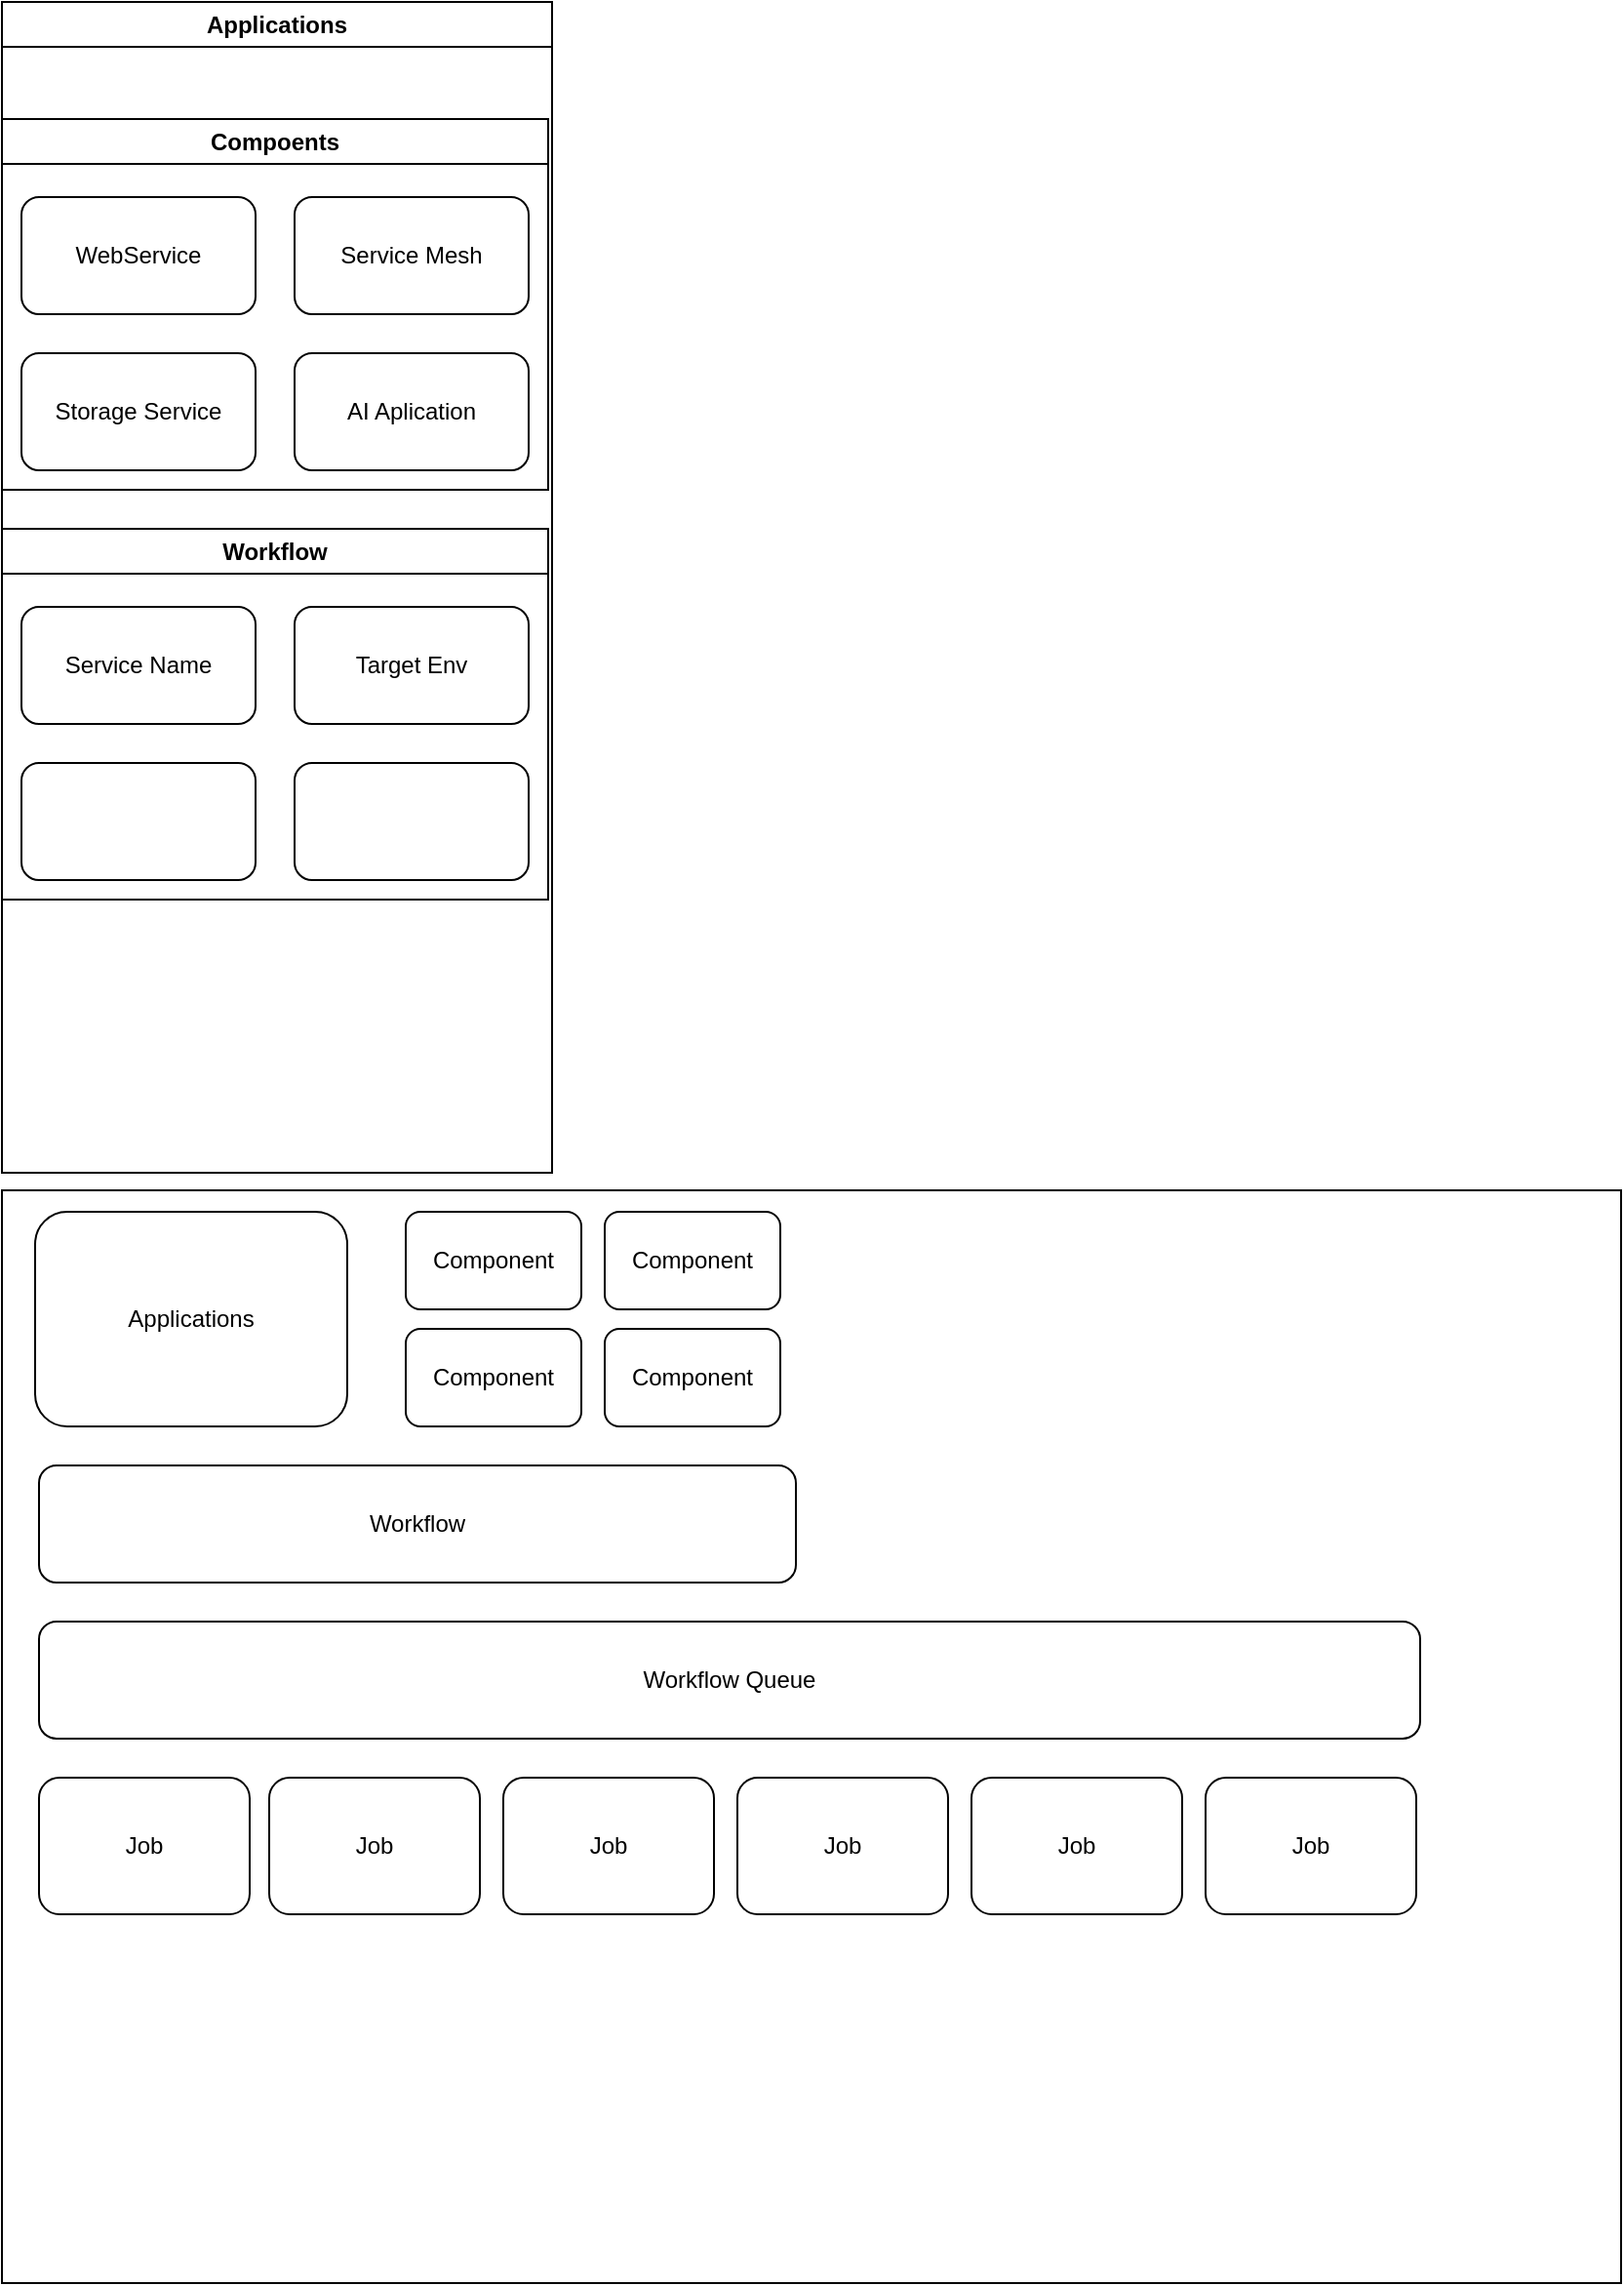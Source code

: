 <mxfile version="21.6.5" type="device">
  <diagram name="第 1 页" id="KbaOmbjP4u-p-hVNiSLN">
    <mxGraphModel dx="2261" dy="879" grid="1" gridSize="10" guides="1" tooltips="1" connect="1" arrows="1" fold="1" page="1" pageScale="1" pageWidth="827" pageHeight="1169" math="0" shadow="0">
      <root>
        <mxCell id="0" />
        <mxCell id="1" parent="0" />
        <mxCell id="6AzrXqzqtAnKqpm13US0-14" value="" style="rounded=0;whiteSpace=wrap;html=1;" parent="1" vertex="1">
          <mxGeometry x="-827" y="609" width="830" height="560" as="geometry" />
        </mxCell>
        <mxCell id="DYu3W3ueZOEGcZTcNrSe-4" value="Applications" style="swimlane;whiteSpace=wrap;html=1;" parent="1" vertex="1">
          <mxGeometry x="-827" width="282" height="600" as="geometry" />
        </mxCell>
        <mxCell id="DYu3W3ueZOEGcZTcNrSe-8" value="Compoents" style="swimlane;whiteSpace=wrap;html=1;" parent="DYu3W3ueZOEGcZTcNrSe-4" vertex="1">
          <mxGeometry y="60" width="280" height="190" as="geometry">
            <mxRectangle y="60" width="110" height="30" as="alternateBounds" />
          </mxGeometry>
        </mxCell>
        <mxCell id="DYu3W3ueZOEGcZTcNrSe-9" value="WebService" style="rounded=1;whiteSpace=wrap;html=1;" parent="DYu3W3ueZOEGcZTcNrSe-8" vertex="1">
          <mxGeometry x="10" y="40" width="120" height="60" as="geometry" />
        </mxCell>
        <mxCell id="DYu3W3ueZOEGcZTcNrSe-10" value="Service Mesh" style="rounded=1;whiteSpace=wrap;html=1;" parent="DYu3W3ueZOEGcZTcNrSe-8" vertex="1">
          <mxGeometry x="150" y="40" width="120" height="60" as="geometry" />
        </mxCell>
        <mxCell id="DYu3W3ueZOEGcZTcNrSe-11" value="Storage Service" style="rounded=1;whiteSpace=wrap;html=1;" parent="DYu3W3ueZOEGcZTcNrSe-8" vertex="1">
          <mxGeometry x="10" y="120" width="120" height="60" as="geometry" />
        </mxCell>
        <mxCell id="DYu3W3ueZOEGcZTcNrSe-12" value="AI Aplication" style="rounded=1;whiteSpace=wrap;html=1;" parent="DYu3W3ueZOEGcZTcNrSe-8" vertex="1">
          <mxGeometry x="150" y="120" width="120" height="60" as="geometry" />
        </mxCell>
        <mxCell id="eYoJU8vu-C8G9DPtYkyj-12" value="Workflow" style="swimlane;whiteSpace=wrap;html=1;" parent="DYu3W3ueZOEGcZTcNrSe-4" vertex="1">
          <mxGeometry y="270" width="280" height="190" as="geometry">
            <mxRectangle y="270" width="110" height="30" as="alternateBounds" />
          </mxGeometry>
        </mxCell>
        <mxCell id="eYoJU8vu-C8G9DPtYkyj-13" value="Service Name" style="rounded=1;whiteSpace=wrap;html=1;" parent="eYoJU8vu-C8G9DPtYkyj-12" vertex="1">
          <mxGeometry x="10" y="40" width="120" height="60" as="geometry" />
        </mxCell>
        <mxCell id="eYoJU8vu-C8G9DPtYkyj-14" value="Target Env" style="rounded=1;whiteSpace=wrap;html=1;" parent="eYoJU8vu-C8G9DPtYkyj-12" vertex="1">
          <mxGeometry x="150" y="40" width="120" height="60" as="geometry" />
        </mxCell>
        <mxCell id="eYoJU8vu-C8G9DPtYkyj-15" value="" style="rounded=1;whiteSpace=wrap;html=1;" parent="eYoJU8vu-C8G9DPtYkyj-12" vertex="1">
          <mxGeometry x="10" y="120" width="120" height="60" as="geometry" />
        </mxCell>
        <mxCell id="eYoJU8vu-C8G9DPtYkyj-16" value="" style="rounded=1;whiteSpace=wrap;html=1;" parent="eYoJU8vu-C8G9DPtYkyj-12" vertex="1">
          <mxGeometry x="150" y="120" width="120" height="60" as="geometry" />
        </mxCell>
        <mxCell id="6AzrXqzqtAnKqpm13US0-13" value="Workflow Queue" style="rounded=1;whiteSpace=wrap;html=1;" parent="1" vertex="1">
          <mxGeometry x="-808" y="830" width="708" height="60" as="geometry" />
        </mxCell>
        <mxCell id="6AzrXqzqtAnKqpm13US0-15" value="Workflow" style="rounded=1;whiteSpace=wrap;html=1;" parent="1" vertex="1">
          <mxGeometry x="-808" y="750" width="388" height="60" as="geometry" />
        </mxCell>
        <mxCell id="6AzrXqzqtAnKqpm13US0-16" value="Applications" style="rounded=1;whiteSpace=wrap;html=1;" parent="1" vertex="1">
          <mxGeometry x="-810" y="620" width="160" height="110" as="geometry" />
        </mxCell>
        <mxCell id="6AzrXqzqtAnKqpm13US0-17" value="Component" style="rounded=1;whiteSpace=wrap;html=1;" parent="1" vertex="1">
          <mxGeometry x="-620" y="620" width="90" height="50" as="geometry" />
        </mxCell>
        <mxCell id="6AzrXqzqtAnKqpm13US0-18" value="Component" style="rounded=1;whiteSpace=wrap;html=1;" parent="1" vertex="1">
          <mxGeometry x="-620" y="680" width="90" height="50" as="geometry" />
        </mxCell>
        <mxCell id="6AzrXqzqtAnKqpm13US0-19" value="Component" style="rounded=1;whiteSpace=wrap;html=1;" parent="1" vertex="1">
          <mxGeometry x="-518" y="620" width="90" height="50" as="geometry" />
        </mxCell>
        <mxCell id="6AzrXqzqtAnKqpm13US0-20" value="Component" style="rounded=1;whiteSpace=wrap;html=1;" parent="1" vertex="1">
          <mxGeometry x="-518" y="680" width="90" height="50" as="geometry" />
        </mxCell>
        <mxCell id="6AzrXqzqtAnKqpm13US0-22" value="Job" style="rounded=1;whiteSpace=wrap;html=1;" parent="1" vertex="1">
          <mxGeometry x="-808" y="910" width="108" height="70" as="geometry" />
        </mxCell>
        <mxCell id="6AzrXqzqtAnKqpm13US0-23" value="Job" style="rounded=1;whiteSpace=wrap;html=1;" parent="1" vertex="1">
          <mxGeometry x="-690" y="910" width="108" height="70" as="geometry" />
        </mxCell>
        <mxCell id="6AzrXqzqtAnKqpm13US0-24" value="Job" style="rounded=1;whiteSpace=wrap;html=1;" parent="1" vertex="1">
          <mxGeometry x="-570" y="910" width="108" height="70" as="geometry" />
        </mxCell>
        <mxCell id="6AzrXqzqtAnKqpm13US0-25" value="Job" style="rounded=1;whiteSpace=wrap;html=1;" parent="1" vertex="1">
          <mxGeometry x="-450" y="910" width="108" height="70" as="geometry" />
        </mxCell>
        <mxCell id="6AzrXqzqtAnKqpm13US0-26" value="Job" style="rounded=1;whiteSpace=wrap;html=1;" parent="1" vertex="1">
          <mxGeometry x="-330" y="910" width="108" height="70" as="geometry" />
        </mxCell>
        <mxCell id="6AzrXqzqtAnKqpm13US0-27" value="Job" style="rounded=1;whiteSpace=wrap;html=1;" parent="1" vertex="1">
          <mxGeometry x="-210" y="910" width="108" height="70" as="geometry" />
        </mxCell>
      </root>
    </mxGraphModel>
  </diagram>
</mxfile>
